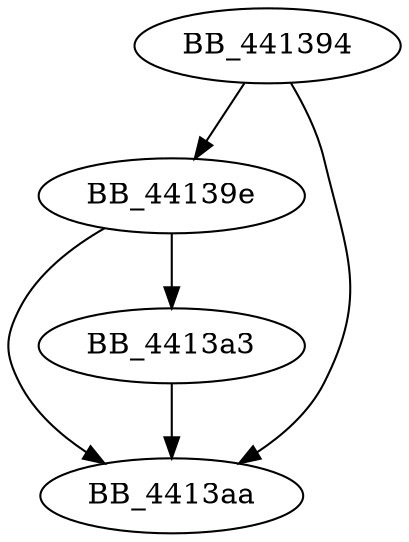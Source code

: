 DiGraph sub_441394{
BB_441394->BB_44139e
BB_441394->BB_4413aa
BB_44139e->BB_4413a3
BB_44139e->BB_4413aa
BB_4413a3->BB_4413aa
}
